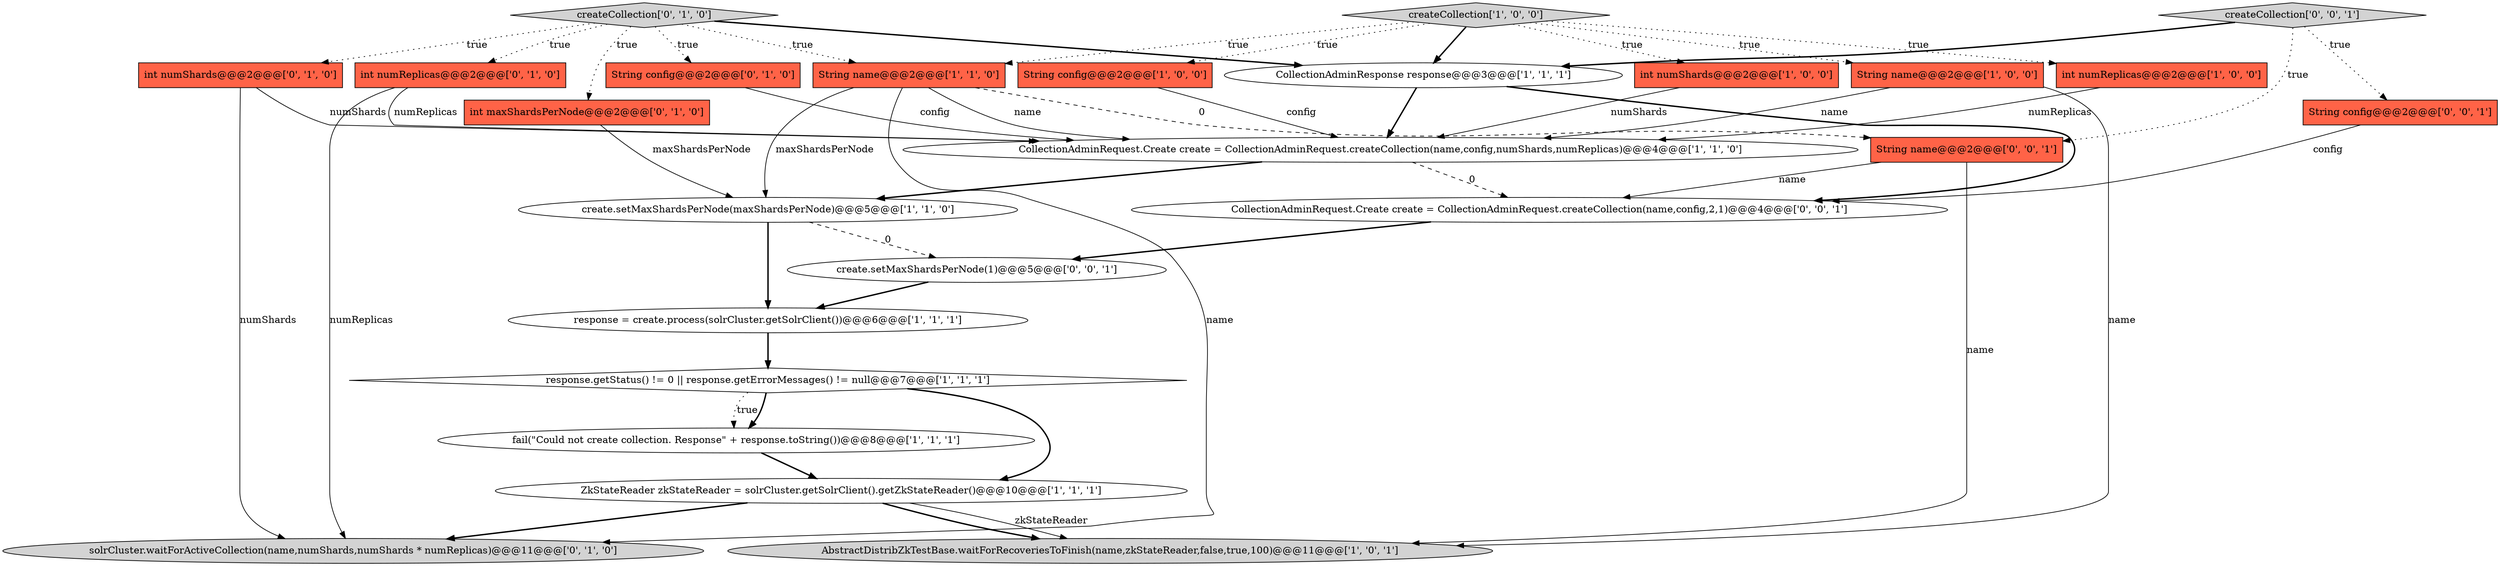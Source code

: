 digraph {
3 [style = filled, label = "response = create.process(solrCluster.getSolrClient())@@@6@@@['1', '1', '1']", fillcolor = white, shape = ellipse image = "AAA0AAABBB1BBB"];
13 [style = filled, label = "response.getStatus() != 0 || response.getErrorMessages() != null@@@7@@@['1', '1', '1']", fillcolor = white, shape = diamond image = "AAA0AAABBB1BBB"];
15 [style = filled, label = "int maxShardsPerNode@@@2@@@['0', '1', '0']", fillcolor = tomato, shape = box image = "AAA0AAABBB2BBB"];
11 [style = filled, label = "ZkStateReader zkStateReader = solrCluster.getSolrClient().getZkStateReader()@@@10@@@['1', '1', '1']", fillcolor = white, shape = ellipse image = "AAA0AAABBB1BBB"];
0 [style = filled, label = "int numShards@@@2@@@['1', '0', '0']", fillcolor = tomato, shape = box image = "AAA0AAABBB1BBB"];
14 [style = filled, label = "String config@@@2@@@['0', '1', '0']", fillcolor = tomato, shape = box image = "AAA0AAABBB2BBB"];
17 [style = filled, label = "int numShards@@@2@@@['0', '1', '0']", fillcolor = tomato, shape = box image = "AAA0AAABBB2BBB"];
19 [style = filled, label = "createCollection['0', '1', '0']", fillcolor = lightgray, shape = diamond image = "AAA0AAABBB2BBB"];
4 [style = filled, label = "createCollection['1', '0', '0']", fillcolor = lightgray, shape = diamond image = "AAA0AAABBB1BBB"];
20 [style = filled, label = "CollectionAdminRequest.Create create = CollectionAdminRequest.createCollection(name,config,2,1)@@@4@@@['0', '0', '1']", fillcolor = white, shape = ellipse image = "AAA0AAABBB3BBB"];
10 [style = filled, label = "String name@@@2@@@['1', '0', '0']", fillcolor = tomato, shape = box image = "AAA0AAABBB1BBB"];
7 [style = filled, label = "CollectionAdminRequest.Create create = CollectionAdminRequest.createCollection(name,config,numShards,numReplicas)@@@4@@@['1', '1', '0']", fillcolor = white, shape = ellipse image = "AAA0AAABBB1BBB"];
1 [style = filled, label = "fail(\"Could not create collection. Response\" + response.toString())@@@8@@@['1', '1', '1']", fillcolor = white, shape = ellipse image = "AAA0AAABBB1BBB"];
23 [style = filled, label = "String name@@@2@@@['0', '0', '1']", fillcolor = tomato, shape = box image = "AAA0AAABBB3BBB"];
18 [style = filled, label = "int numReplicas@@@2@@@['0', '1', '0']", fillcolor = tomato, shape = box image = "AAA0AAABBB2BBB"];
6 [style = filled, label = "int numReplicas@@@2@@@['1', '0', '0']", fillcolor = tomato, shape = box image = "AAA0AAABBB1BBB"];
24 [style = filled, label = "create.setMaxShardsPerNode(1)@@@5@@@['0', '0', '1']", fillcolor = white, shape = ellipse image = "AAA0AAABBB3BBB"];
9 [style = filled, label = "create.setMaxShardsPerNode(maxShardsPerNode)@@@5@@@['1', '1', '0']", fillcolor = white, shape = ellipse image = "AAA0AAABBB1BBB"];
21 [style = filled, label = "createCollection['0', '0', '1']", fillcolor = lightgray, shape = diamond image = "AAA0AAABBB3BBB"];
22 [style = filled, label = "String config@@@2@@@['0', '0', '1']", fillcolor = tomato, shape = box image = "AAA0AAABBB3BBB"];
2 [style = filled, label = "String config@@@2@@@['1', '0', '0']", fillcolor = tomato, shape = box image = "AAA0AAABBB1BBB"];
8 [style = filled, label = "CollectionAdminResponse response@@@3@@@['1', '1', '1']", fillcolor = white, shape = ellipse image = "AAA0AAABBB1BBB"];
16 [style = filled, label = "solrCluster.waitForActiveCollection(name,numShards,numShards * numReplicas)@@@11@@@['0', '1', '0']", fillcolor = lightgray, shape = ellipse image = "AAA0AAABBB2BBB"];
5 [style = filled, label = "AbstractDistribZkTestBase.waitForRecoveriesToFinish(name,zkStateReader,false,true,100)@@@11@@@['1', '0', '1']", fillcolor = lightgray, shape = ellipse image = "AAA0AAABBB1BBB"];
12 [style = filled, label = "String name@@@2@@@['1', '1', '0']", fillcolor = tomato, shape = box image = "AAA0AAABBB1BBB"];
23->5 [style = solid, label="name"];
17->16 [style = solid, label="numShards"];
23->20 [style = solid, label="name"];
13->1 [style = dotted, label="true"];
11->5 [style = solid, label="zkStateReader"];
12->23 [style = dashed, label="0"];
4->12 [style = dotted, label="true"];
7->9 [style = bold, label=""];
7->20 [style = dashed, label="0"];
4->10 [style = dotted, label="true"];
19->8 [style = bold, label=""];
9->3 [style = bold, label=""];
21->22 [style = dotted, label="true"];
21->8 [style = bold, label=""];
19->14 [style = dotted, label="true"];
4->8 [style = bold, label=""];
11->16 [style = bold, label=""];
21->23 [style = dotted, label="true"];
0->7 [style = solid, label="numShards"];
4->0 [style = dotted, label="true"];
3->13 [style = bold, label=""];
10->7 [style = solid, label="name"];
1->11 [style = bold, label=""];
2->7 [style = solid, label="config"];
14->7 [style = solid, label="config"];
13->11 [style = bold, label=""];
17->7 [style = solid, label="numShards"];
12->9 [style = solid, label="maxShardsPerNode"];
22->20 [style = solid, label="config"];
19->12 [style = dotted, label="true"];
24->3 [style = bold, label=""];
19->15 [style = dotted, label="true"];
6->7 [style = solid, label="numReplicas"];
12->7 [style = solid, label="name"];
11->5 [style = bold, label=""];
20->24 [style = bold, label=""];
13->1 [style = bold, label=""];
8->7 [style = bold, label=""];
19->17 [style = dotted, label="true"];
18->7 [style = solid, label="numReplicas"];
18->16 [style = solid, label="numReplicas"];
4->6 [style = dotted, label="true"];
12->16 [style = solid, label="name"];
9->24 [style = dashed, label="0"];
8->20 [style = bold, label=""];
15->9 [style = solid, label="maxShardsPerNode"];
10->5 [style = solid, label="name"];
4->2 [style = dotted, label="true"];
19->18 [style = dotted, label="true"];
}
